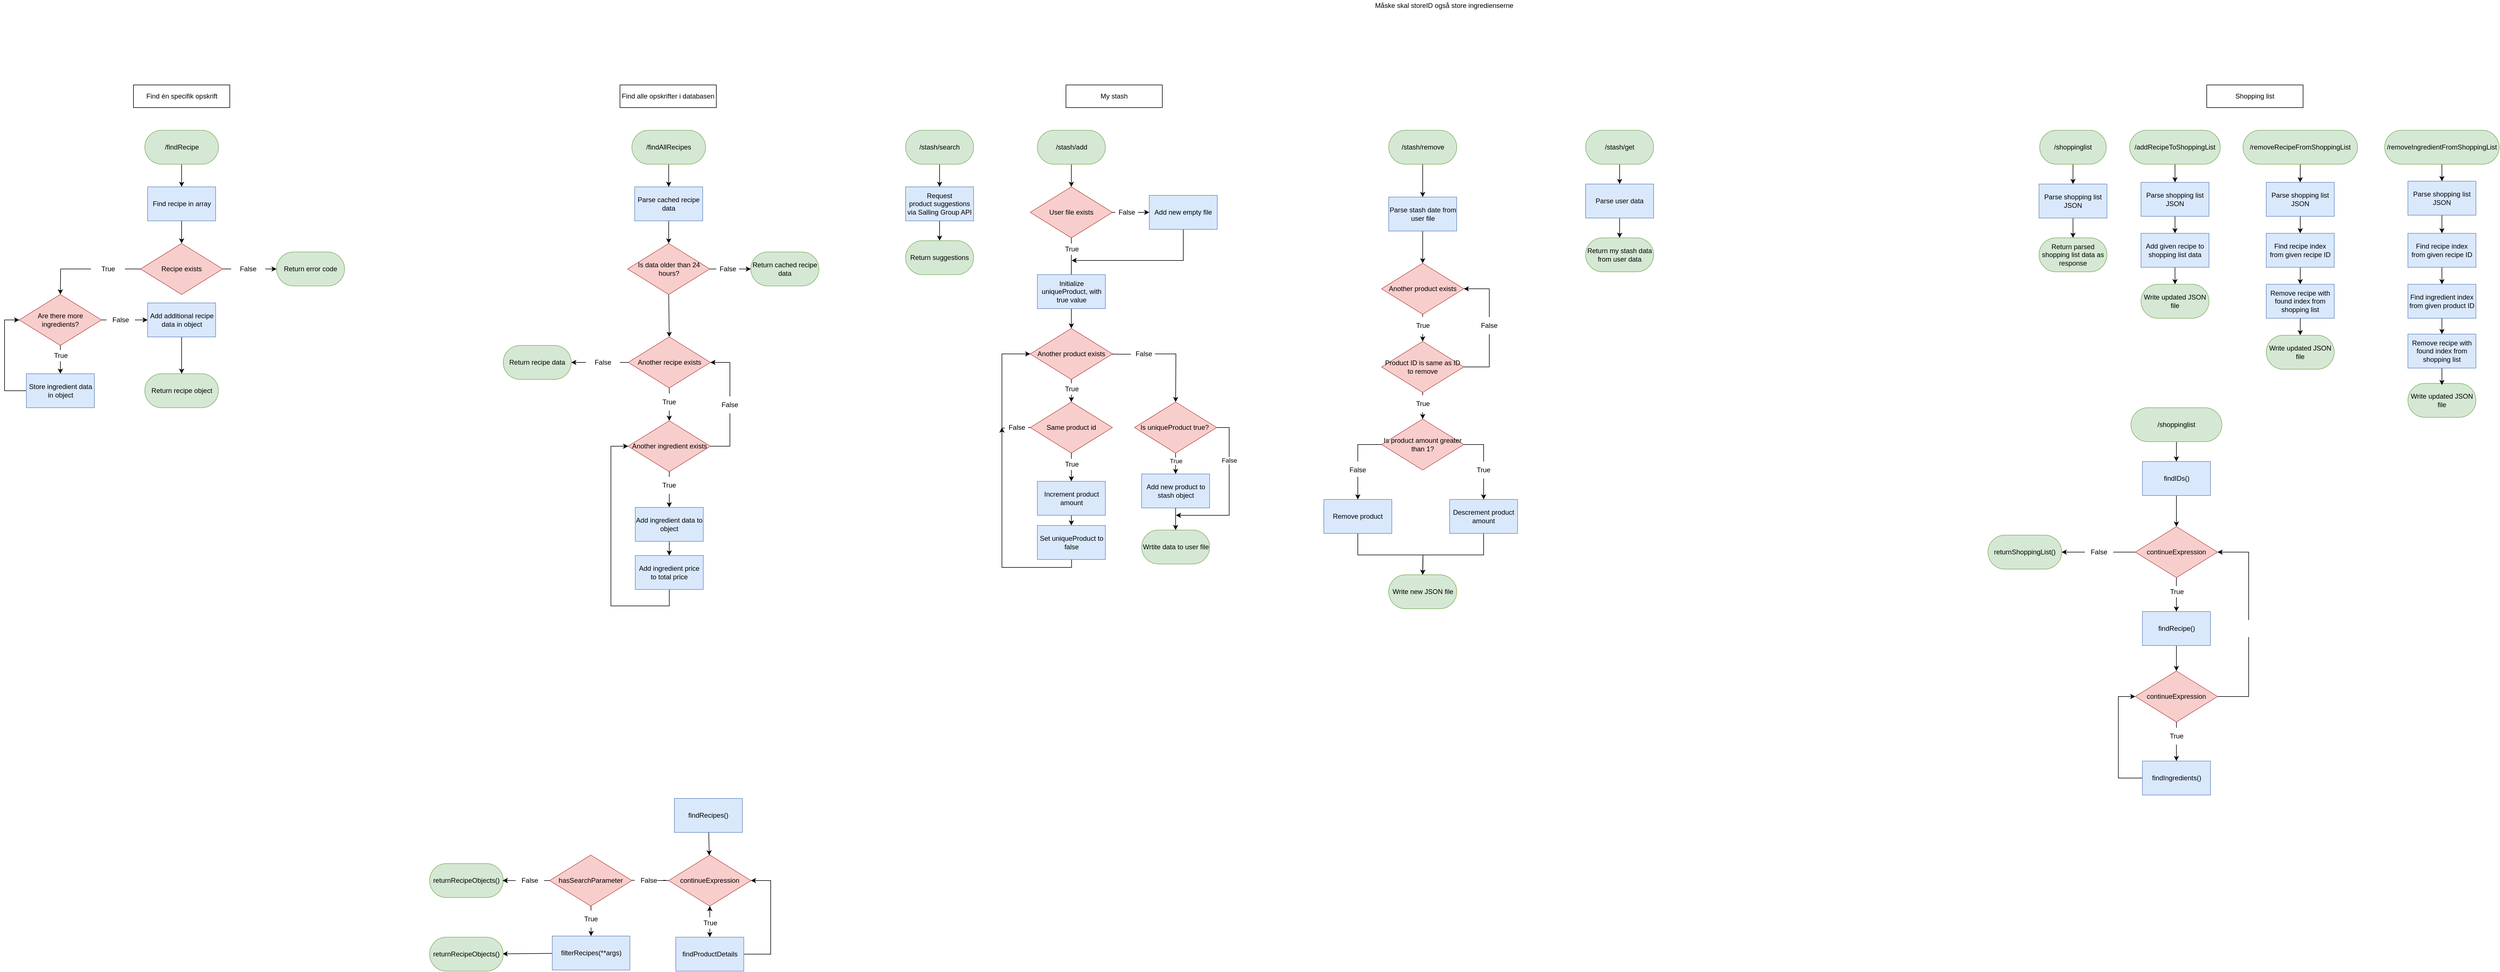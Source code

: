 <mxfile>
    <diagram id="R65p8X-qRKKneFVtGqB-" name="APIFlowchart">
        <mxGraphModel dx="3742" dy="2995" grid="1" gridSize="10" guides="1" tooltips="1" connect="1" arrows="1" fold="1" page="1" pageScale="1" pageWidth="827" pageHeight="1169" math="0" shadow="0">
            <root>
                <mxCell id="0"/>
                <mxCell id="1" parent="0"/>
                <mxCell id="2" value="Find én specifik opskrift" style="whiteSpace=wrap;html=1;" parent="1" vertex="1">
                    <mxGeometry x="-412.5" y="160" width="170" height="40" as="geometry"/>
                </mxCell>
                <mxCell id="roIVu4XZjVVqCz_GOqkH-42" value="" style="edgeStyle=none;html=1;" parent="1" source="GaQshtzbnQBKTGerAiKf-2" target="roIVu4XZjVVqCz_GOqkH-41" edge="1">
                    <mxGeometry relative="1" as="geometry"/>
                </mxCell>
                <mxCell id="GaQshtzbnQBKTGerAiKf-2" value="&lt;font&gt;/findRecipe&lt;/font&gt;" style="whiteSpace=wrap;html=1;rounded=1;direction=south;arcSize=50;fillColor=#d5e8d4;strokeColor=#82b366;" parent="1" vertex="1">
                    <mxGeometry x="-392.5" y="240" width="130" height="60" as="geometry"/>
                </mxCell>
                <mxCell id="roIVu4XZjVVqCz_GOqkH-3" value="" style="edgeStyle=none;html=1;startArrow=none;" parent="1" source="23" target="roIVu4XZjVVqCz_GOqkH-2" edge="1">
                    <mxGeometry relative="1" as="geometry"/>
                </mxCell>
                <mxCell id="IUBi8UYhztXEaGy27K87-3" style="edgeStyle=none;html=1;entryX=0.5;entryY=0;entryDx=0;entryDy=0;rounded=0;startArrow=none;" parent="1" source="22" target="roIVu4XZjVVqCz_GOqkH-7" edge="1">
                    <mxGeometry relative="1" as="geometry">
                        <Array as="points">
                            <mxPoint x="-541" y="485"/>
                        </Array>
                    </mxGeometry>
                </mxCell>
                <mxCell id="GaQshtzbnQBKTGerAiKf-8" value="Recipe exists" style="rhombus;whiteSpace=wrap;html=1;fillColor=#f8cecc;strokeColor=#b85450;" parent="1" vertex="1">
                    <mxGeometry x="-400" y="440" width="145" height="90" as="geometry"/>
                </mxCell>
                <mxCell id="GaQshtzbnQBKTGerAiKf-10" value="Return recipe object" style="whiteSpace=wrap;html=1;rounded=1;arcSize=50;fillColor=#d5e8d4;strokeColor=#82b366;" parent="1" vertex="1">
                    <mxGeometry x="-392.5" y="670" width="130" height="60" as="geometry"/>
                </mxCell>
                <mxCell id="roIVu4XZjVVqCz_GOqkH-2" value="Return error code" style="whiteSpace=wrap;html=1;fillColor=#d5e8d4;strokeColor=#82b366;rounded=1;arcSize=50;" parent="1" vertex="1">
                    <mxGeometry x="-160" y="455" width="120" height="60" as="geometry"/>
                </mxCell>
                <mxCell id="roIVu4XZjVVqCz_GOqkH-10" value="" style="edgeStyle=none;html=1;startArrow=none;" parent="1" source="roIVu4XZjVVqCz_GOqkH-12" target="roIVu4XZjVVqCz_GOqkH-9" edge="1">
                    <mxGeometry relative="1" as="geometry"/>
                </mxCell>
                <mxCell id="34" style="edgeStyle=none;html=1;entryX=0;entryY=0.5;entryDx=0;entryDy=0;startArrow=none;" parent="1" source="IUBi8UYhztXEaGy27K87-5" target="26" edge="1">
                    <mxGeometry relative="1" as="geometry"/>
                </mxCell>
                <mxCell id="roIVu4XZjVVqCz_GOqkH-7" value="Are there more ingredients?" style="rhombus;whiteSpace=wrap;html=1;fillColor=#f8cecc;strokeColor=#b85450;" parent="1" vertex="1">
                    <mxGeometry x="-614" y="530" width="145" height="90" as="geometry"/>
                </mxCell>
                <mxCell id="36" style="edgeStyle=none;html=1;entryX=0;entryY=0.5;entryDx=0;entryDy=0;rounded=0;" parent="1" source="roIVu4XZjVVqCz_GOqkH-9" target="roIVu4XZjVVqCz_GOqkH-7" edge="1">
                    <mxGeometry relative="1" as="geometry">
                        <Array as="points">
                            <mxPoint x="-640" y="700"/>
                            <mxPoint x="-640" y="575"/>
                        </Array>
                    </mxGeometry>
                </mxCell>
                <mxCell id="roIVu4XZjVVqCz_GOqkH-9" value="&lt;span&gt;Store ingredient data in object&lt;/span&gt;" style="rounded=0;whiteSpace=wrap;html=1;fillColor=#dae8fc;strokeColor=#6c8ebf;" parent="1" vertex="1">
                    <mxGeometry x="-601.5" y="670" width="120" height="60" as="geometry"/>
                </mxCell>
                <mxCell id="roIVu4XZjVVqCz_GOqkH-12" value="True" style="text;html=1;align=center;verticalAlign=middle;resizable=0;points=[];autosize=1;strokeColor=none;fillColor=none;" parent="1" vertex="1">
                    <mxGeometry x="-561.5" y="628" width="40" height="20" as="geometry"/>
                </mxCell>
                <mxCell id="roIVu4XZjVVqCz_GOqkH-13" value="" style="edgeStyle=none;html=1;endArrow=none;" parent="1" source="roIVu4XZjVVqCz_GOqkH-7" target="roIVu4XZjVVqCz_GOqkH-12" edge="1">
                    <mxGeometry relative="1" as="geometry">
                        <mxPoint x="-507.5" y="610" as="sourcePoint"/>
                        <mxPoint x="-507.5" y="670" as="targetPoint"/>
                    </mxGeometry>
                </mxCell>
                <mxCell id="roIVu4XZjVVqCz_GOqkH-24" value="returnRecipeObjects()" style="whiteSpace=wrap;html=1;rounded=1;arcSize=50;fillColor=#d5e8d4;strokeColor=#82b366;" parent="1" vertex="1">
                    <mxGeometry x="110" y="1535" width="130" height="60" as="geometry"/>
                </mxCell>
                <mxCell id="roIVu4XZjVVqCz_GOqkH-26" value="" style="edgeStyle=none;html=1;startArrow=none;" parent="1" source="roIVu4XZjVVqCz_GOqkH-30" target="roIVu4XZjVVqCz_GOqkH-28" edge="1">
                    <mxGeometry relative="1" as="geometry"/>
                </mxCell>
                <mxCell id="roIVu4XZjVVqCz_GOqkH-27" style="edgeStyle=none;html=1;entryX=1;entryY=0.5;entryDx=0;entryDy=0;exitX=1;exitY=0.5;exitDx=0;exitDy=0;rounded=0;" parent="1" source="roIVu4XZjVVqCz_GOqkH-28" edge="1">
                    <mxGeometry relative="1" as="geometry">
                        <mxPoint x="677" y="1565" as="targetPoint"/>
                        <Array as="points">
                            <mxPoint x="712" y="1695"/>
                            <mxPoint x="712" y="1565"/>
                        </Array>
                    </mxGeometry>
                </mxCell>
                <mxCell id="roIVu4XZjVVqCz_GOqkH-28" value="&lt;span&gt;findProductDetails&lt;/span&gt;" style="rounded=0;whiteSpace=wrap;html=1;fillColor=#dae8fc;strokeColor=#6c8ebf;" parent="1" vertex="1">
                    <mxGeometry x="544.5" y="1665" width="120" height="60" as="geometry"/>
                </mxCell>
                <mxCell id="roIVu4XZjVVqCz_GOqkH-29" value="" style="edgeStyle=none;html=1;endArrow=none;exitX=0;exitY=0.5;exitDx=0;exitDy=0;" parent="1" edge="1">
                    <mxGeometry relative="1" as="geometry">
                        <mxPoint x="532" y="1565" as="sourcePoint"/>
                        <mxPoint x="512" y="1565" as="targetPoint"/>
                    </mxGeometry>
                </mxCell>
                <mxCell id="21" value="" style="edgeStyle=none;html=1;" parent="1" source="roIVu4XZjVVqCz_GOqkH-30" target="roIVu4XZjVVqCz_GOqkH-33" edge="1">
                    <mxGeometry relative="1" as="geometry"/>
                </mxCell>
                <mxCell id="roIVu4XZjVVqCz_GOqkH-30" value="True" style="text;html=1;align=center;verticalAlign=middle;resizable=0;points=[];autosize=1;strokeColor=none;fillColor=none;" parent="1" vertex="1">
                    <mxGeometry x="584.5" y="1630" width="40" height="20" as="geometry"/>
                </mxCell>
                <mxCell id="roIVu4XZjVVqCz_GOqkH-32" value="" style="edgeStyle=none;html=1;endArrow=none;" parent="1" target="roIVu4XZjVVqCz_GOqkH-30" edge="1">
                    <mxGeometry relative="1" as="geometry">
                        <mxPoint x="604.5" y="1610" as="sourcePoint"/>
                        <mxPoint x="604.5" y="1670" as="targetPoint"/>
                    </mxGeometry>
                </mxCell>
                <mxCell id="roIVu4XZjVVqCz_GOqkH-33" value="continueExpression" style="rhombus;whiteSpace=wrap;html=1;fillColor=#f8cecc;strokeColor=#b85450;" parent="1" vertex="1">
                    <mxGeometry x="532" y="1520" width="145" height="90" as="geometry"/>
                </mxCell>
                <mxCell id="roIVu4XZjVVqCz_GOqkH-40" value="" style="edgeStyle=none;html=1;" parent="1" source="roIVu4XZjVVqCz_GOqkH-36" target="roIVu4XZjVVqCz_GOqkH-33" edge="1">
                    <mxGeometry relative="1" as="geometry"/>
                </mxCell>
                <mxCell id="roIVu4XZjVVqCz_GOqkH-36" value="findRecipes()" style="whiteSpace=wrap;html=1;fillColor=#dae8fc;strokeColor=#6c8ebf;" parent="1" vertex="1">
                    <mxGeometry x="542" y="1420" width="120" height="60" as="geometry"/>
                </mxCell>
                <mxCell id="roIVu4XZjVVqCz_GOqkH-44" value="" style="edgeStyle=none;html=1;" parent="1" source="roIVu4XZjVVqCz_GOqkH-41" target="GaQshtzbnQBKTGerAiKf-8" edge="1">
                    <mxGeometry relative="1" as="geometry"/>
                </mxCell>
                <mxCell id="roIVu4XZjVVqCz_GOqkH-41" value="Find recipe in array" style="rounded=0;whiteSpace=wrap;html=1;fillColor=#dae8fc;strokeColor=#6c8ebf;" parent="1" vertex="1">
                    <mxGeometry x="-387.5" y="340" width="120" height="60" as="geometry"/>
                </mxCell>
                <mxCell id="38" style="edgeStyle=none;html=1;exitX=1;exitY=0.5;exitDx=0;exitDy=0;entryX=0.5;entryY=0;entryDx=0;entryDy=0;" parent="1" source="dgwOz9Ybmrye_ZAZXUtV-3" target="37" edge="1">
                    <mxGeometry relative="1" as="geometry"/>
                </mxCell>
                <mxCell id="dgwOz9Ybmrye_ZAZXUtV-3" value="/findAllRecipes" style="whiteSpace=wrap;html=1;rounded=1;direction=south;arcSize=50;fillColor=#d5e8d4;strokeColor=#82b366;" parent="1" vertex="1">
                    <mxGeometry x="467" y="240" width="130" height="60" as="geometry"/>
                </mxCell>
                <mxCell id="87" style="edgeStyle=none;rounded=0;html=1;exitX=1;exitY=0.5;exitDx=0;exitDy=0;entryX=0.5;entryY=0;entryDx=0;entryDy=0;" parent="1" source="roIVu4XZjVVqCz_GOqkH-45" target="84" edge="1">
                    <mxGeometry relative="1" as="geometry"/>
                </mxCell>
                <mxCell id="roIVu4XZjVVqCz_GOqkH-45" value="/stash/search" style="whiteSpace=wrap;html=1;rounded=1;direction=south;arcSize=50;fillColor=#d5e8d4;strokeColor=#82b366;" parent="1" vertex="1">
                    <mxGeometry x="950" y="240" width="120" height="60" as="geometry"/>
                </mxCell>
                <mxCell id="dgwOz9Ybmrye_ZAZXUtV-5" value="Find alle opskrifter i databasen" style="whiteSpace=wrap;html=1;" parent="1" vertex="1">
                    <mxGeometry x="446" y="160" width="170" height="40" as="geometry"/>
                </mxCell>
                <mxCell id="dgwOz9Ybmrye_ZAZXUtV-6" value="My stash" style="whiteSpace=wrap;html=1;" parent="1" vertex="1">
                    <mxGeometry x="1233" y="160" width="170" height="40" as="geometry"/>
                </mxCell>
                <mxCell id="90" style="edgeStyle=none;rounded=0;html=1;exitX=1;exitY=0.5;exitDx=0;exitDy=0;entryX=0.5;entryY=0;entryDx=0;entryDy=0;" parent="1" source="roIVu4XZjVVqCz_GOqkH-64" target="89" edge="1">
                    <mxGeometry relative="1" as="geometry"/>
                </mxCell>
                <mxCell id="roIVu4XZjVVqCz_GOqkH-64" value="/stash/add" style="whiteSpace=wrap;html=1;rounded=1;direction=south;arcSize=50;fillColor=#d5e8d4;strokeColor=#82b366;" parent="1" vertex="1">
                    <mxGeometry x="1182.5" y="240" width="120" height="60" as="geometry"/>
                </mxCell>
                <mxCell id="roIVu4XZjVVqCz_GOqkH-66" value="Wrtite data to user file" style="whiteSpace=wrap;html=1;rounded=1;direction=south;arcSize=50;fillColor=#d5e8d4;strokeColor=#82b366;" parent="1" vertex="1">
                    <mxGeometry x="1366.5" y="946" width="120" height="60" as="geometry"/>
                </mxCell>
                <mxCell id="118" style="edgeStyle=none;html=1;exitX=1;exitY=0.5;exitDx=0;exitDy=0;entryX=0.5;entryY=0;entryDx=0;entryDy=0;" parent="1" source="roIVu4XZjVVqCz_GOqkH-67" target="117" edge="1">
                    <mxGeometry relative="1" as="geometry"/>
                </mxCell>
                <mxCell id="roIVu4XZjVVqCz_GOqkH-67" value="/stash/remove" style="whiteSpace=wrap;html=1;rounded=1;direction=south;arcSize=50;fillColor=#d5e8d4;strokeColor=#82b366;" parent="1" vertex="1">
                    <mxGeometry x="1802.5" y="240" width="120" height="60" as="geometry"/>
                </mxCell>
                <mxCell id="roIVu4XZjVVqCz_GOqkH-69" value="Write new JSON file" style="whiteSpace=wrap;html=1;rounded=1;direction=south;arcSize=50;fillColor=#d5e8d4;strokeColor=#82b366;" parent="1" vertex="1">
                    <mxGeometry x="1802.5" y="1025" width="120" height="60" as="geometry"/>
                </mxCell>
                <mxCell id="dgwOz9Ybmrye_ZAZXUtV-10" value="Shopping list" style="whiteSpace=wrap;html=1;" parent="1" vertex="1">
                    <mxGeometry x="3246" y="160" width="170" height="40" as="geometry"/>
                </mxCell>
                <mxCell id="236" style="edgeStyle=none;rounded=0;html=1;exitX=1;exitY=0.5;exitDx=0;exitDy=0;entryX=0.5;entryY=0;entryDx=0;entryDy=0;" parent="1" source="roIVu4XZjVVqCz_GOqkH-71" target="234" edge="1">
                    <mxGeometry relative="1" as="geometry"/>
                </mxCell>
                <mxCell id="roIVu4XZjVVqCz_GOqkH-71" value="/stash/get" style="whiteSpace=wrap;html=1;rounded=1;direction=south;arcSize=50;fillColor=#d5e8d4;strokeColor=#82b366;" parent="1" vertex="1">
                    <mxGeometry x="2150" y="240" width="120" height="60" as="geometry"/>
                </mxCell>
                <mxCell id="213" style="edgeStyle=none;rounded=0;html=1;exitX=1;exitY=0.5;exitDx=0;exitDy=0;entryX=0.5;entryY=0;entryDx=0;entryDy=0;" parent="1" source="dgwOz9Ybmrye_ZAZXUtV-17" target="212" edge="1">
                    <mxGeometry relative="1" as="geometry"/>
                </mxCell>
                <mxCell id="dgwOz9Ybmrye_ZAZXUtV-17" value="/addRecipeToShoppingList" style="whiteSpace=wrap;html=1;rounded=1;direction=south;arcSize=50;fillColor=#d5e8d4;strokeColor=#82b366;" parent="1" vertex="1">
                    <mxGeometry x="3110" y="240" width="160" height="60" as="geometry"/>
                </mxCell>
                <mxCell id="dgwOz9Ybmrye_ZAZXUtV-18" value="Write updated JSON file" style="whiteSpace=wrap;html=1;rounded=1;direction=south;arcSize=50;fillColor=#d5e8d4;strokeColor=#82b366;" parent="1" vertex="1">
                    <mxGeometry x="3130" y="512" width="120" height="60" as="geometry"/>
                </mxCell>
                <mxCell id="206" style="edgeStyle=none;rounded=0;html=1;exitX=1;exitY=0.5;exitDx=0;exitDy=0;entryX=0.5;entryY=0;entryDx=0;entryDy=0;" parent="1" source="dgwOz9Ybmrye_ZAZXUtV-23" target="205" edge="1">
                    <mxGeometry relative="1" as="geometry"/>
                </mxCell>
                <mxCell id="dgwOz9Ybmrye_ZAZXUtV-23" value="/shoppinglist" style="whiteSpace=wrap;html=1;rounded=1;direction=south;arcSize=50;fillColor=#d5e8d4;strokeColor=#82b366;" parent="1" vertex="1">
                    <mxGeometry x="2951.25" y="240" width="117.5" height="60" as="geometry"/>
                </mxCell>
                <mxCell id="roIVu4XZjVVqCz_GOqkH-88" value="Måske skal storeID også store ingredienserne" style="text;html=1;align=center;verticalAlign=middle;resizable=0;points=[];autosize=1;strokeColor=none;fillColor=none;" parent="1" vertex="1">
                    <mxGeometry x="1770" y="10" width="260" height="20" as="geometry"/>
                </mxCell>
                <mxCell id="162" style="edgeStyle=none;rounded=0;html=1;exitX=1;exitY=0.5;exitDx=0;exitDy=0;entryX=0.5;entryY=0;entryDx=0;entryDy=0;" parent="1" source="roIVu4XZjVVqCz_GOqkH-95" target="161" edge="1">
                    <mxGeometry relative="1" as="geometry"/>
                </mxCell>
                <mxCell id="roIVu4XZjVVqCz_GOqkH-95" value="/removeRecipeFromShoppingList" style="whiteSpace=wrap;html=1;rounded=1;direction=south;arcSize=50;fillColor=#d5e8d4;strokeColor=#82b366;" parent="1" vertex="1">
                    <mxGeometry x="3310" y="240" width="202" height="60" as="geometry"/>
                </mxCell>
                <mxCell id="roIVu4XZjVVqCz_GOqkH-96" value="Write updated JSON file" style="whiteSpace=wrap;html=1;rounded=1;direction=south;arcSize=50;fillColor=#d5e8d4;strokeColor=#82b366;" parent="1" vertex="1">
                    <mxGeometry x="3351" y="602" width="120" height="60" as="geometry"/>
                </mxCell>
                <mxCell id="4" value="" style="edgeStyle=none;html=1;startArrow=none;endArrow=none;" parent="1" source="roIVu4XZjVVqCz_GOqkH-31" edge="1">
                    <mxGeometry relative="1" as="geometry">
                        <mxPoint x="527" y="1564.5" as="sourcePoint"/>
                        <mxPoint x="467" y="1564.5" as="targetPoint"/>
                    </mxGeometry>
                </mxCell>
                <mxCell id="8" value="" style="edgeStyle=none;html=1;startArrow=none;" parent="1" source="10" edge="1">
                    <mxGeometry relative="1" as="geometry">
                        <mxPoint x="239.0" y="1565" as="targetPoint"/>
                    </mxGeometry>
                </mxCell>
                <mxCell id="9" value="" style="edgeStyle=none;html=1;startArrow=none;" parent="1" source="10" edge="1">
                    <mxGeometry relative="1" as="geometry">
                        <mxPoint x="239.0" y="1565" as="targetPoint"/>
                    </mxGeometry>
                </mxCell>
                <mxCell id="15" value="" style="edgeStyle=none;html=1;startArrow=none;" parent="1" source="16" target="14" edge="1">
                    <mxGeometry relative="1" as="geometry"/>
                </mxCell>
                <mxCell id="5" value="hasSearchParameter" style="rhombus;whiteSpace=wrap;html=1;fillColor=#f8cecc;strokeColor=#b85450;" parent="1" vertex="1">
                    <mxGeometry x="322" y="1520" width="145" height="90" as="geometry"/>
                </mxCell>
                <mxCell id="roIVu4XZjVVqCz_GOqkH-31" value="False" style="text;html=1;strokeColor=none;fillColor=none;align=center;verticalAlign=middle;whiteSpace=wrap;rounded=0;" parent="1" vertex="1">
                    <mxGeometry x="472" y="1550" width="50" height="30" as="geometry"/>
                </mxCell>
                <mxCell id="7" value="" style="edgeStyle=none;html=1;startArrow=none;endArrow=none;" parent="1" target="roIVu4XZjVVqCz_GOqkH-31" edge="1">
                    <mxGeometry relative="1" as="geometry">
                        <mxPoint x="527" y="1564.5" as="sourcePoint"/>
                        <mxPoint x="467" y="1564.5" as="targetPoint"/>
                    </mxGeometry>
                </mxCell>
                <mxCell id="11" value="" style="edgeStyle=none;html=1;endArrow=none;" parent="1" source="5" target="10" edge="1">
                    <mxGeometry relative="1" as="geometry">
                        <mxPoint x="322" y="1565" as="sourcePoint"/>
                        <mxPoint x="252" y="1565" as="targetPoint"/>
                    </mxGeometry>
                </mxCell>
                <mxCell id="10" value="False" style="text;html=1;strokeColor=none;fillColor=none;align=center;verticalAlign=middle;whiteSpace=wrap;rounded=0;" parent="1" vertex="1">
                    <mxGeometry x="262" y="1550" width="50" height="30" as="geometry"/>
                </mxCell>
                <mxCell id="12" value="" style="edgeStyle=none;html=1;endArrow=none;" parent="1" source="5" target="10" edge="1">
                    <mxGeometry relative="1" as="geometry">
                        <mxPoint x="322" y="1565" as="sourcePoint"/>
                        <mxPoint x="252" y="1565" as="targetPoint"/>
                    </mxGeometry>
                </mxCell>
                <mxCell id="19" value="" style="edgeStyle=none;html=1;" parent="1" source="14" edge="1">
                    <mxGeometry relative="1" as="geometry">
                        <mxPoint x="239.0" y="1694.412" as="targetPoint"/>
                    </mxGeometry>
                </mxCell>
                <mxCell id="14" value="filterRecipes(**args)" style="rounded=0;whiteSpace=wrap;html=1;fillColor=#dae8fc;strokeColor=#6c8ebf;" parent="1" vertex="1">
                    <mxGeometry x="326.5" y="1663" width="137" height="60" as="geometry"/>
                </mxCell>
                <mxCell id="16" value="True" style="text;html=1;strokeColor=none;fillColor=none;align=center;verticalAlign=middle;whiteSpace=wrap;rounded=0;" parent="1" vertex="1">
                    <mxGeometry x="370" y="1618" width="50" height="30" as="geometry"/>
                </mxCell>
                <mxCell id="17" value="" style="edgeStyle=none;html=1;endArrow=none;" parent="1" source="5" target="16" edge="1">
                    <mxGeometry relative="1" as="geometry">
                        <mxPoint x="394.687" y="1609.884" as="sourcePoint"/>
                        <mxPoint x="394.875" y="1655" as="targetPoint"/>
                    </mxGeometry>
                </mxCell>
                <mxCell id="18" value="returnRecipeObjects()" style="whiteSpace=wrap;html=1;rounded=1;arcSize=50;fillColor=#d5e8d4;strokeColor=#82b366;" parent="1" vertex="1">
                    <mxGeometry x="110" y="1665" width="130" height="60" as="geometry"/>
                </mxCell>
                <mxCell id="24" value="" style="edgeStyle=none;html=1;entryX=1;entryY=0.5;entryDx=0;entryDy=0;rounded=0;endArrow=none;" parent="1" source="GaQshtzbnQBKTGerAiKf-8" target="22" edge="1">
                    <mxGeometry relative="1" as="geometry">
                        <Array as="points"/>
                        <mxPoint x="-400" y="485" as="sourcePoint"/>
                        <mxPoint x="-507.5" y="520" as="targetPoint"/>
                    </mxGeometry>
                </mxCell>
                <mxCell id="22" value="True" style="text;html=1;strokeColor=none;fillColor=none;align=center;verticalAlign=middle;whiteSpace=wrap;rounded=0;" parent="1" vertex="1">
                    <mxGeometry x="-487.5" y="470" width="60" height="30" as="geometry"/>
                </mxCell>
                <mxCell id="23" value="False" style="text;html=1;strokeColor=none;fillColor=none;align=center;verticalAlign=middle;whiteSpace=wrap;rounded=0;" parent="1" vertex="1">
                    <mxGeometry x="-240" y="470" width="60" height="30" as="geometry"/>
                </mxCell>
                <mxCell id="25" value="" style="edgeStyle=none;html=1;endArrow=none;" parent="1" source="GaQshtzbnQBKTGerAiKf-8" target="23" edge="1">
                    <mxGeometry relative="1" as="geometry">
                        <mxPoint x="-255" y="485" as="sourcePoint"/>
                        <mxPoint x="-192.5" y="485" as="targetPoint"/>
                    </mxGeometry>
                </mxCell>
                <mxCell id="29" style="edgeStyle=none;html=1;exitX=0.5;exitY=1;exitDx=0;exitDy=0;" parent="1" source="26" target="GaQshtzbnQBKTGerAiKf-10" edge="1">
                    <mxGeometry relative="1" as="geometry"/>
                </mxCell>
                <mxCell id="26" value="Add additional recipe data in object" style="rounded=0;whiteSpace=wrap;html=1;fillColor=#dae8fc;strokeColor=#6c8ebf;" parent="1" vertex="1">
                    <mxGeometry x="-387.5" y="545" width="120" height="60" as="geometry"/>
                </mxCell>
                <mxCell id="IUBi8UYhztXEaGy27K87-5" value="False" style="text;html=1;strokeColor=none;fillColor=none;align=center;verticalAlign=middle;whiteSpace=wrap;rounded=0;" parent="1" vertex="1">
                    <mxGeometry x="-460" y="560" width="50" height="30" as="geometry"/>
                </mxCell>
                <mxCell id="35" value="" style="edgeStyle=none;html=1;entryX=0;entryY=0.5;entryDx=0;entryDy=0;endArrow=none;" parent="1" source="roIVu4XZjVVqCz_GOqkH-7" target="IUBi8UYhztXEaGy27K87-5" edge="1">
                    <mxGeometry relative="1" as="geometry">
                        <mxPoint x="-465" y="575" as="sourcePoint"/>
                        <mxPoint x="-387.5" y="575" as="targetPoint"/>
                    </mxGeometry>
                </mxCell>
                <mxCell id="56" style="edgeStyle=none;rounded=0;html=1;entryX=0.5;entryY=0;entryDx=0;entryDy=0;" parent="1" source="37" target="52" edge="1">
                    <mxGeometry relative="1" as="geometry"/>
                </mxCell>
                <mxCell id="37" value="Parse cached recipe data" style="whiteSpace=wrap;html=1;fillColor=#dae8fc;strokeColor=#6c8ebf;" parent="1" vertex="1">
                    <mxGeometry x="472" y="340" width="120" height="60" as="geometry"/>
                </mxCell>
                <mxCell id="43" style="edgeStyle=none;html=1;exitX=0.5;exitY=1;exitDx=0;exitDy=0;entryX=0.5;entryY=0;entryDx=0;entryDy=0;startArrow=none;" parent="1" source="44" target="42" edge="1">
                    <mxGeometry relative="1" as="geometry"/>
                </mxCell>
                <mxCell id="51" style="edgeStyle=none;html=1;exitX=0;exitY=0.5;exitDx=0;exitDy=0;entryX=1;entryY=0.5;entryDx=0;entryDy=0;startArrow=none;" parent="1" source="75" target="85" edge="1">
                    <mxGeometry relative="1" as="geometry">
                        <mxPoint x="365.0" y="650" as="targetPoint"/>
                    </mxGeometry>
                </mxCell>
                <mxCell id="41" value="Another recipe exists" style="rhombus;whiteSpace=wrap;html=1;fillColor=#f8cecc;strokeColor=#b85450;" parent="1" vertex="1">
                    <mxGeometry x="460.5" y="605" width="145" height="90" as="geometry"/>
                </mxCell>
                <mxCell id="54" style="edgeStyle=none;html=1;exitX=0.5;exitY=1;exitDx=0;exitDy=0;entryX=0.5;entryY=0;entryDx=0;entryDy=0;startArrow=none;" parent="1" source="82" target="48" edge="1">
                    <mxGeometry relative="1" as="geometry"/>
                </mxCell>
                <mxCell id="69" style="edgeStyle=none;rounded=0;html=1;exitX=1;exitY=0.5;exitDx=0;exitDy=0;entryX=1;entryY=0.5;entryDx=0;entryDy=0;startArrow=none;" parent="1" target="41" edge="1">
                    <mxGeometry relative="1" as="geometry">
                        <mxPoint x="530" y="560" as="targetPoint"/>
                        <Array as="points"/>
                    </mxGeometry>
                </mxCell>
                <mxCell id="79" style="edgeStyle=none;rounded=0;html=1;entryX=1;entryY=0.5;entryDx=0;entryDy=0;startArrow=none;" parent="1" source="68" target="41" edge="1">
                    <mxGeometry relative="1" as="geometry">
                        <Array as="points">
                            <mxPoint x="640" y="650"/>
                        </Array>
                    </mxGeometry>
                </mxCell>
                <mxCell id="42" value="Another ingredient exists" style="rhombus;whiteSpace=wrap;html=1;fillColor=#f8cecc;strokeColor=#b85450;" parent="1" vertex="1">
                    <mxGeometry x="460.5" y="753" width="145" height="90" as="geometry"/>
                </mxCell>
                <mxCell id="44" value="True" style="text;html=1;strokeColor=none;fillColor=none;align=center;verticalAlign=middle;whiteSpace=wrap;rounded=0;" parent="1" vertex="1">
                    <mxGeometry x="503" y="705" width="60" height="30" as="geometry"/>
                </mxCell>
                <mxCell id="45" value="" style="edgeStyle=none;html=1;exitX=0.5;exitY=1;exitDx=0;exitDy=0;entryX=0.5;entryY=0;entryDx=0;entryDy=0;endArrow=none;" parent="1" source="41" target="44" edge="1">
                    <mxGeometry relative="1" as="geometry">
                        <mxPoint x="533" y="695" as="sourcePoint"/>
                        <mxPoint x="533" y="753" as="targetPoint"/>
                    </mxGeometry>
                </mxCell>
                <mxCell id="55" style="edgeStyle=none;html=1;exitX=0.5;exitY=1;exitDx=0;exitDy=0;entryX=0.5;entryY=0;entryDx=0;entryDy=0;" parent="1" source="48" target="53" edge="1">
                    <mxGeometry relative="1" as="geometry"/>
                </mxCell>
                <mxCell id="48" value="Add ingredient data to object" style="whiteSpace=wrap;html=1;fillColor=#dae8fc;strokeColor=#6c8ebf;" parent="1" vertex="1">
                    <mxGeometry x="473" y="906" width="120" height="60" as="geometry"/>
                </mxCell>
                <mxCell id="61" style="edgeStyle=none;rounded=0;html=1;entryX=0;entryY=0.5;entryDx=0;entryDy=0;startArrow=none;" parent="1" source="62" target="58" edge="1">
                    <mxGeometry relative="1" as="geometry"/>
                </mxCell>
                <mxCell id="64" style="edgeStyle=none;rounded=0;html=1;exitX=0.5;exitY=1;exitDx=0;exitDy=0;entryX=0.5;entryY=0;entryDx=0;entryDy=0;" parent="1" source="52" target="41" edge="1">
                    <mxGeometry relative="1" as="geometry"/>
                </mxCell>
                <mxCell id="52" value="Is data older than 24 hours?" style="rhombus;whiteSpace=wrap;html=1;fillColor=#f8cecc;strokeColor=#b85450;" parent="1" vertex="1">
                    <mxGeometry x="459.5" y="440" width="145" height="90" as="geometry"/>
                </mxCell>
                <mxCell id="67" style="edgeStyle=none;rounded=0;html=1;exitX=0.5;exitY=1;exitDx=0;exitDy=0;entryX=0;entryY=0.5;entryDx=0;entryDy=0;" parent="1" source="53" edge="1">
                    <mxGeometry relative="1" as="geometry">
                        <mxPoint x="460.5" y="798" as="targetPoint"/>
                        <Array as="points">
                            <mxPoint x="533" y="1080"/>
                            <mxPoint x="480" y="1080"/>
                            <mxPoint x="430" y="1080"/>
                            <mxPoint x="430" y="798"/>
                        </Array>
                        <mxPoint x="533" y="1068" as="sourcePoint"/>
                    </mxGeometry>
                </mxCell>
                <mxCell id="53" value="Add ingredient price to total price" style="whiteSpace=wrap;html=1;fillColor=#dae8fc;strokeColor=#6c8ebf;" parent="1" vertex="1">
                    <mxGeometry x="473" y="991" width="120" height="60" as="geometry"/>
                </mxCell>
                <mxCell id="58" value="Return cached recipe data" style="whiteSpace=wrap;html=1;fillColor=#d5e8d4;strokeColor=#82b366;rounded=1;arcSize=50;" parent="1" vertex="1">
                    <mxGeometry x="677" y="455" width="120" height="60" as="geometry"/>
                </mxCell>
                <mxCell id="62" value="False" style="text;html=1;align=center;verticalAlign=middle;resizable=0;points=[];autosize=1;strokeColor=none;fillColor=none;" parent="1" vertex="1">
                    <mxGeometry x="616" y="475" width="40" height="20" as="geometry"/>
                </mxCell>
                <mxCell id="63" value="" style="edgeStyle=none;rounded=0;html=1;entryX=0;entryY=0.5;entryDx=0;entryDy=0;endArrow=none;" parent="1" source="52" target="62" edge="1">
                    <mxGeometry relative="1" as="geometry">
                        <mxPoint x="604.5" y="485" as="sourcePoint"/>
                        <mxPoint x="677" y="485" as="targetPoint"/>
                    </mxGeometry>
                </mxCell>
                <mxCell id="75" value="False" style="text;html=1;strokeColor=none;fillColor=none;align=center;verticalAlign=middle;whiteSpace=wrap;rounded=0;" parent="1" vertex="1">
                    <mxGeometry x="386" y="635" width="60" height="30" as="geometry"/>
                </mxCell>
                <mxCell id="77" value="" style="edgeStyle=none;html=1;exitX=0;exitY=0.5;exitDx=0;exitDy=0;entryX=1;entryY=0.5;entryDx=0;entryDy=0;endArrow=none;" parent="1" source="41" target="75" edge="1">
                    <mxGeometry relative="1" as="geometry">
                        <mxPoint x="460.5" y="650.0" as="sourcePoint"/>
                        <mxPoint x="372" y="650.0" as="targetPoint"/>
                    </mxGeometry>
                </mxCell>
                <mxCell id="68" value="False" style="text;html=1;strokeColor=none;fillColor=none;align=center;verticalAlign=middle;whiteSpace=wrap;rounded=0;" parent="1" vertex="1">
                    <mxGeometry x="610" y="710" width="60" height="30" as="geometry"/>
                </mxCell>
                <mxCell id="81" value="" style="edgeStyle=none;rounded=0;html=1;entryX=0.5;entryY=1;entryDx=0;entryDy=0;endArrow=none;" parent="1" source="42" target="68" edge="1">
                    <mxGeometry relative="1" as="geometry">
                        <mxPoint x="549.904" y="763.492" as="sourcePoint"/>
                        <mxPoint x="605.5" y="650" as="targetPoint"/>
                        <Array as="points">
                            <mxPoint x="640" y="798"/>
                        </Array>
                    </mxGeometry>
                </mxCell>
                <mxCell id="82" value="True" style="text;html=1;strokeColor=none;fillColor=none;align=center;verticalAlign=middle;whiteSpace=wrap;rounded=0;" parent="1" vertex="1">
                    <mxGeometry x="503" y="852" width="60" height="30" as="geometry"/>
                </mxCell>
                <mxCell id="83" value="" style="edgeStyle=none;html=1;exitX=0.5;exitY=1;exitDx=0;exitDy=0;entryX=0.5;entryY=0;entryDx=0;entryDy=0;endArrow=none;" parent="1" source="42" target="82" edge="1">
                    <mxGeometry relative="1" as="geometry">
                        <mxPoint x="533" y="843" as="sourcePoint"/>
                        <mxPoint x="533" y="883" as="targetPoint"/>
                    </mxGeometry>
                </mxCell>
                <mxCell id="88" style="edgeStyle=none;rounded=0;html=1;exitX=0.5;exitY=1;exitDx=0;exitDy=0;entryX=0;entryY=0.5;entryDx=0;entryDy=0;" parent="1" source="84" target="86" edge="1">
                    <mxGeometry relative="1" as="geometry"/>
                </mxCell>
                <mxCell id="84" value="Request product&amp;nbsp;suggestions via Salling Group API" style="whiteSpace=wrap;html=1;fillColor=#dae8fc;strokeColor=#6c8ebf;" parent="1" vertex="1">
                    <mxGeometry x="950" y="340" width="120" height="60" as="geometry"/>
                </mxCell>
                <mxCell id="85" value="Return recipe data" style="whiteSpace=wrap;html=1;fillColor=#d5e8d4;strokeColor=#82b366;rounded=1;arcSize=50;" parent="1" vertex="1">
                    <mxGeometry x="240" y="620" width="120" height="60" as="geometry"/>
                </mxCell>
                <mxCell id="86" value="Return suggestions" style="whiteSpace=wrap;html=1;rounded=1;direction=south;arcSize=50;fillColor=#d5e8d4;strokeColor=#82b366;" parent="1" vertex="1">
                    <mxGeometry x="950" y="435" width="120" height="60" as="geometry"/>
                </mxCell>
                <mxCell id="94" style="edgeStyle=none;html=1;exitX=1;exitY=0.5;exitDx=0;exitDy=0;entryX=0;entryY=0.5;entryDx=0;entryDy=0;startArrow=none;" parent="1" source="96" target="93" edge="1">
                    <mxGeometry relative="1" as="geometry"/>
                </mxCell>
                <mxCell id="100" style="edgeStyle=none;html=1;exitX=0.5;exitY=1;exitDx=0;exitDy=0;entryX=0.5;entryY=0;entryDx=0;entryDy=0;startArrow=none;" parent="1" source="98" target="103" edge="1">
                    <mxGeometry relative="1" as="geometry"/>
                </mxCell>
                <mxCell id="89" value="User file exists" style="rhombus;whiteSpace=wrap;html=1;fillColor=#f8cecc;strokeColor=#b85450;" parent="1" vertex="1">
                    <mxGeometry x="1170" y="340" width="145" height="90" as="geometry"/>
                </mxCell>
                <mxCell id="95" style="edgeStyle=none;html=1;exitX=0.5;exitY=1;exitDx=0;exitDy=0;rounded=0;" parent="1" source="93" edge="1">
                    <mxGeometry relative="1" as="geometry">
                        <mxPoint x="1243" y="470" as="targetPoint"/>
                        <Array as="points">
                            <mxPoint x="1440" y="470"/>
                        </Array>
                    </mxGeometry>
                </mxCell>
                <mxCell id="93" value="Add new empty file" style="whiteSpace=wrap;html=1;fillColor=#dae8fc;strokeColor=#6c8ebf;" parent="1" vertex="1">
                    <mxGeometry x="1380" y="355" width="120" height="60" as="geometry"/>
                </mxCell>
                <mxCell id="96" value="False" style="text;html=1;align=center;verticalAlign=middle;resizable=0;points=[];autosize=1;strokeColor=none;fillColor=none;" parent="1" vertex="1">
                    <mxGeometry x="1320" y="375" width="40" height="20" as="geometry"/>
                </mxCell>
                <mxCell id="97" value="" style="edgeStyle=none;html=1;exitX=1;exitY=0.5;exitDx=0;exitDy=0;entryX=0;entryY=0.5;entryDx=0;entryDy=0;endArrow=none;" parent="1" source="89" target="96" edge="1">
                    <mxGeometry relative="1" as="geometry">
                        <mxPoint x="1315" y="385" as="sourcePoint"/>
                        <mxPoint x="1380" y="385" as="targetPoint"/>
                    </mxGeometry>
                </mxCell>
                <mxCell id="102" style="edgeStyle=none;html=1;exitX=0.5;exitY=1;exitDx=0;exitDy=0;entryX=0;entryY=0.5;entryDx=0;entryDy=0;" parent="1" source="99" target="roIVu4XZjVVqCz_GOqkH-66" edge="1">
                    <mxGeometry relative="1" as="geometry"/>
                </mxCell>
                <mxCell id="99" value="Add new product to stash object" style="whiteSpace=wrap;html=1;fillColor=#dae8fc;strokeColor=#6c8ebf;" parent="1" vertex="1">
                    <mxGeometry x="1366.5" y="847" width="120" height="60" as="geometry"/>
                </mxCell>
                <mxCell id="98" value="True" style="text;html=1;align=center;verticalAlign=middle;resizable=0;points=[];autosize=1;strokeColor=none;fillColor=none;" parent="1" vertex="1">
                    <mxGeometry x="1222.5" y="440" width="40" height="20" as="geometry"/>
                </mxCell>
                <mxCell id="101" value="" style="edgeStyle=none;html=1;exitX=0.5;exitY=1;exitDx=0;exitDy=0;entryX=0.5;entryY=0;entryDx=0;entryDy=0;endArrow=none;" parent="1" source="89" target="98" edge="1">
                    <mxGeometry relative="1" as="geometry">
                        <mxPoint x="1242.5" y="430" as="sourcePoint"/>
                        <mxPoint x="1242.5" y="483" as="targetPoint"/>
                    </mxGeometry>
                </mxCell>
                <mxCell id="106" style="edgeStyle=none;rounded=0;html=1;startArrow=none;" parent="1" source="q9nya5ZmS7hUY9nn86PV-146" target="105" edge="1">
                    <mxGeometry relative="1" as="geometry"/>
                </mxCell>
                <mxCell id="q9nya5ZmS7hUY9nn86PV-148" style="edgeStyle=none;rounded=0;html=1;entryX=0.5;entryY=0;entryDx=0;entryDy=0;startArrow=none;" parent="1" source="q9nya5ZmS7hUY9nn86PV-149" target="q9nya5ZmS7hUY9nn86PV-179" edge="1">
                    <mxGeometry relative="1" as="geometry">
                        <Array as="points">
                            <mxPoint x="1427" y="635"/>
                        </Array>
                    </mxGeometry>
                </mxCell>
                <mxCell id="103" value="Another product exists" style="rhombus;whiteSpace=wrap;html=1;fillColor=#f8cecc;strokeColor=#b85450;" parent="1" vertex="1">
                    <mxGeometry x="1170" y="590" width="145" height="90" as="geometry"/>
                </mxCell>
                <mxCell id="q9nya5ZmS7hUY9nn86PV-139" style="edgeStyle=none;rounded=0;html=1;" parent="1" source="q9nya5ZmS7hUY9nn86PV-165" edge="1">
                    <mxGeometry relative="1" as="geometry">
                        <mxPoint x="1120" y="765" as="targetPoint"/>
                        <mxPoint x="1243" y="1012" as="sourcePoint"/>
                        <Array as="points">
                            <mxPoint x="1243" y="1012"/>
                            <mxPoint x="1120" y="1012"/>
                        </Array>
                    </mxGeometry>
                </mxCell>
                <mxCell id="q9nya5ZmS7hUY9nn86PV-168" style="edgeStyle=none;rounded=0;html=1;entryX=0.5;entryY=0;entryDx=0;entryDy=0;" parent="1" source="104" target="q9nya5ZmS7hUY9nn86PV-165" edge="1">
                    <mxGeometry relative="1" as="geometry"/>
                </mxCell>
                <mxCell id="104" value="Increment product&lt;br&gt;&amp;nbsp;amount&amp;nbsp;" style="whiteSpace=wrap;html=1;fillColor=#dae8fc;strokeColor=#6c8ebf;" parent="1" vertex="1">
                    <mxGeometry x="1182.5" y="860" width="120" height="60" as="geometry"/>
                </mxCell>
                <mxCell id="121" style="edgeStyle=none;rounded=0;html=1;entryX=0.5;entryY=0;entryDx=0;entryDy=0;startArrow=none;" parent="1" source="136" target="104" edge="1">
                    <mxGeometry relative="1" as="geometry"/>
                </mxCell>
                <mxCell id="q9nya5ZmS7hUY9nn86PV-144" style="edgeStyle=none;rounded=0;html=1;exitX=-0.021;exitY=0.55;exitDx=0;exitDy=0;entryX=0;entryY=0.5;entryDx=0;entryDy=0;startArrow=none;exitPerimeter=0;" parent="1" source="q9nya5ZmS7hUY9nn86PV-140" target="103" edge="1">
                    <mxGeometry relative="1" as="geometry">
                        <Array as="points">
                            <mxPoint x="1120" y="766"/>
                            <mxPoint x="1120" y="635"/>
                        </Array>
                    </mxGeometry>
                </mxCell>
                <mxCell id="105" value="Same product id" style="rhombus;whiteSpace=wrap;html=1;fillColor=#f8cecc;strokeColor=#b85450;" parent="1" vertex="1">
                    <mxGeometry x="1170" y="720" width="145" height="90" as="geometry"/>
                </mxCell>
                <mxCell id="q9nya5ZmS7hUY9nn86PV-245" style="edgeStyle=none;rounded=0;html=1;entryX=0.5;entryY=0;entryDx=0;entryDy=0;startArrow=none;" parent="1" source="144" target="q9nya5ZmS7hUY9nn86PV-243" edge="1">
                    <mxGeometry relative="1" as="geometry"/>
                </mxCell>
                <mxCell id="115" value="Another product exists" style="rhombus;whiteSpace=wrap;html=1;fillColor=#f8cecc;strokeColor=#b85450;" parent="1" vertex="1">
                    <mxGeometry x="1790" y="475" width="145" height="90" as="geometry"/>
                </mxCell>
                <mxCell id="122" style="edgeStyle=none;html=1;exitX=0.5;exitY=1;exitDx=0;exitDy=0;entryX=0.5;entryY=0;entryDx=0;entryDy=0;" parent="1" source="117" target="115" edge="1">
                    <mxGeometry relative="1" as="geometry"/>
                </mxCell>
                <mxCell id="117" value="Parse stash date from user file" style="whiteSpace=wrap;html=1;fillColor=#dae8fc;strokeColor=#6c8ebf;" parent="1" vertex="1">
                    <mxGeometry x="1802.5" y="358" width="120" height="60" as="geometry"/>
                </mxCell>
                <mxCell id="136" value="True" style="text;html=1;align=center;verticalAlign=middle;resizable=0;points=[];autosize=1;strokeColor=none;fillColor=none;" parent="1" vertex="1">
                    <mxGeometry x="1222.5" y="820" width="40" height="20" as="geometry"/>
                </mxCell>
                <mxCell id="137" value="" style="edgeStyle=none;rounded=0;html=1;entryX=0.5;entryY=0;entryDx=0;entryDy=0;endArrow=none;" parent="1" source="105" target="136" edge="1">
                    <mxGeometry relative="1" as="geometry">
                        <mxPoint x="1242.5" y="810" as="sourcePoint"/>
                        <mxPoint x="1242.5" y="860" as="targetPoint"/>
                    </mxGeometry>
                </mxCell>
                <mxCell id="q9nya5ZmS7hUY9nn86PV-140" value="False" style="text;html=1;align=center;verticalAlign=middle;resizable=0;points=[];autosize=1;strokeColor=none;fillColor=none;" parent="1" vertex="1">
                    <mxGeometry x="1126" y="755" width="40" height="20" as="geometry"/>
                </mxCell>
                <mxCell id="q9nya5ZmS7hUY9nn86PV-145" value="" style="edgeStyle=none;rounded=0;html=1;exitX=0;exitY=0.5;exitDx=0;exitDy=0;endArrow=none;" parent="1" source="105" target="q9nya5ZmS7hUY9nn86PV-140" edge="1">
                    <mxGeometry relative="1" as="geometry">
                        <mxPoint x="1170" y="765.0" as="sourcePoint"/>
                        <mxPoint x="1170" y="635" as="targetPoint"/>
                    </mxGeometry>
                </mxCell>
                <mxCell id="q9nya5ZmS7hUY9nn86PV-257" style="edgeStyle=none;rounded=0;html=1;exitX=0.5;exitY=1;exitDx=0;exitDy=0;entryX=0;entryY=0.5;entryDx=0;entryDy=0;" parent="1" source="140" target="roIVu4XZjVVqCz_GOqkH-69" edge="1">
                    <mxGeometry relative="1" as="geometry">
                        <Array as="points">
                            <mxPoint x="1748" y="990"/>
                            <mxPoint x="1863" y="990"/>
                        </Array>
                    </mxGeometry>
                </mxCell>
                <mxCell id="140" value="Remove product" style="whiteSpace=wrap;html=1;fillColor=#dae8fc;strokeColor=#6c8ebf;" parent="1" vertex="1">
                    <mxGeometry x="1688" y="892" width="120" height="60" as="geometry"/>
                </mxCell>
                <mxCell id="q9nya5ZmS7hUY9nn86PV-146" value="True" style="text;html=1;align=center;verticalAlign=middle;resizable=0;points=[];autosize=1;strokeColor=none;fillColor=none;" parent="1" vertex="1">
                    <mxGeometry x="1222.5" y="687" width="40" height="20" as="geometry"/>
                </mxCell>
                <mxCell id="q9nya5ZmS7hUY9nn86PV-147" value="" style="edgeStyle=none;rounded=0;html=1;endArrow=none;" parent="1" source="103" target="q9nya5ZmS7hUY9nn86PV-146" edge="1">
                    <mxGeometry relative="1" as="geometry">
                        <mxPoint x="1242.5" y="680" as="sourcePoint"/>
                        <mxPoint x="1242.5" y="720" as="targetPoint"/>
                    </mxGeometry>
                </mxCell>
                <mxCell id="q9nya5ZmS7hUY9nn86PV-240" style="edgeStyle=none;rounded=0;html=1;exitX=0.5;exitY=1;exitDx=0;exitDy=0;entryX=0.5;entryY=0;entryDx=0;entryDy=0;startArrow=none;" parent="1" source="156" target="140" edge="1">
                    <mxGeometry relative="1" as="geometry">
                        <Array as="points">
                            <mxPoint x="1748" y="852"/>
                            <mxPoint x="1748" y="862"/>
                        </Array>
                    </mxGeometry>
                </mxCell>
                <mxCell id="q9nya5ZmS7hUY9nn86PV-255" style="edgeStyle=none;rounded=0;html=1;exitX=0.5;exitY=1;exitDx=0;exitDy=0;entryX=0.5;entryY=0;entryDx=0;entryDy=0;startArrow=none;" parent="1" source="q9nya5ZmS7hUY9nn86PV-251" target="q9nya5ZmS7hUY9nn86PV-236" edge="1">
                    <mxGeometry relative="1" as="geometry"/>
                </mxCell>
                <mxCell id="146" value="Is product amount greater than 1?" style="rhombus;whiteSpace=wrap;html=1;fillColor=#f8cecc;strokeColor=#b85450;" parent="1" vertex="1">
                    <mxGeometry x="1790" y="750" width="145" height="90" as="geometry"/>
                </mxCell>
                <mxCell id="q9nya5ZmS7hUY9nn86PV-149" value="False" style="text;html=1;align=center;verticalAlign=middle;resizable=0;points=[];autosize=1;strokeColor=none;fillColor=none;" parent="1" vertex="1">
                    <mxGeometry x="1350" y="625" width="40" height="20" as="geometry"/>
                </mxCell>
                <mxCell id="q9nya5ZmS7hUY9nn86PV-150" value="" style="edgeStyle=none;rounded=0;html=1;entryX=-0.058;entryY=0.53;entryDx=0;entryDy=0;endArrow=none;entryPerimeter=0;" parent="1" source="103" target="q9nya5ZmS7hUY9nn86PV-149" edge="1">
                    <mxGeometry relative="1" as="geometry">
                        <Array as="points"/>
                        <mxPoint x="1315.0" y="635" as="sourcePoint"/>
                        <mxPoint x="1440.0" y="689" as="targetPoint"/>
                    </mxGeometry>
                </mxCell>
                <mxCell id="165" style="edgeStyle=none;rounded=0;html=1;exitX=0.5;exitY=1;exitDx=0;exitDy=0;entryX=0.5;entryY=0;entryDx=0;entryDy=0;" parent="1" source="159" target="164" edge="1">
                    <mxGeometry relative="1" as="geometry"/>
                </mxCell>
                <mxCell id="159" value="Find recipe index from given recipe ID" style="rounded=0;whiteSpace=wrap;html=1;fillColor=#dae8fc;strokeColor=#6c8ebf;" parent="1" vertex="1">
                    <mxGeometry x="3351" y="422" width="120" height="60" as="geometry"/>
                </mxCell>
                <mxCell id="163" style="edgeStyle=none;rounded=0;html=1;exitX=0.5;exitY=1;exitDx=0;exitDy=0;entryX=0.5;entryY=0;entryDx=0;entryDy=0;" parent="1" source="161" target="159" edge="1">
                    <mxGeometry relative="1" as="geometry"/>
                </mxCell>
                <mxCell id="161" value="Parse shopping list JSON" style="rounded=0;whiteSpace=wrap;html=1;fillColor=#dae8fc;strokeColor=#6c8ebf;" parent="1" vertex="1">
                    <mxGeometry x="3351" y="332" width="120" height="60" as="geometry"/>
                </mxCell>
                <mxCell id="167" style="edgeStyle=none;rounded=0;html=1;exitX=0.5;exitY=1;exitDx=0;exitDy=0;entryX=0.5;entryY=0;entryDx=0;entryDy=0;" parent="1" source="164" edge="1">
                    <mxGeometry relative="1" as="geometry">
                        <mxPoint x="3411" y="602" as="targetPoint"/>
                    </mxGeometry>
                </mxCell>
                <mxCell id="164" value="Remove recipe with found index from shopping list" style="rounded=0;whiteSpace=wrap;html=1;fillColor=#dae8fc;strokeColor=#6c8ebf;" parent="1" vertex="1">
                    <mxGeometry x="3351" y="512" width="120" height="60" as="geometry"/>
                </mxCell>
                <mxCell id="q9nya5ZmS7hUY9nn86PV-165" value="Set uniqueProduct to false" style="whiteSpace=wrap;html=1;fillColor=#dae8fc;strokeColor=#6c8ebf;" parent="1" vertex="1">
                    <mxGeometry x="1182.5" y="938" width="120" height="60" as="geometry"/>
                </mxCell>
                <mxCell id="q9nya5ZmS7hUY9nn86PV-170" value="Initialize uniqueProduct, with true value" style="whiteSpace=wrap;html=1;fillColor=#dae8fc;strokeColor=#6c8ebf;" parent="1" vertex="1">
                    <mxGeometry x="1182.5" y="495" width="120" height="60" as="geometry"/>
                </mxCell>
                <mxCell id="169" style="edgeStyle=none;rounded=0;html=1;exitX=1;exitY=0.5;exitDx=0;exitDy=0;entryX=0.5;entryY=0;entryDx=0;entryDy=0;" parent="1" source="170" target="175" edge="1">
                    <mxGeometry relative="1" as="geometry"/>
                </mxCell>
                <mxCell id="170" value="/removeIngredientFromShoppingList" style="whiteSpace=wrap;html=1;rounded=1;direction=south;arcSize=50;fillColor=#d5e8d4;strokeColor=#82b366;" parent="1" vertex="1">
                    <mxGeometry x="3560" y="240" width="202" height="60" as="geometry"/>
                </mxCell>
                <mxCell id="171" value="Write updated JSON file" style="whiteSpace=wrap;html=1;rounded=1;direction=south;arcSize=50;fillColor=#d5e8d4;strokeColor=#82b366;" parent="1" vertex="1">
                    <mxGeometry x="3601" y="687" width="120" height="60" as="geometry"/>
                </mxCell>
                <mxCell id="181" style="edgeStyle=none;rounded=0;html=1;exitX=0.5;exitY=1;exitDx=0;exitDy=0;entryX=0.5;entryY=0;entryDx=0;entryDy=0;" parent="1" source="173" target="180" edge="1">
                    <mxGeometry relative="1" as="geometry"/>
                </mxCell>
                <mxCell id="173" value="Find recipe index from given recipe ID" style="rounded=0;whiteSpace=wrap;html=1;fillColor=#dae8fc;strokeColor=#6c8ebf;" parent="1" vertex="1">
                    <mxGeometry x="3601" y="422" width="120" height="60" as="geometry"/>
                </mxCell>
                <mxCell id="174" style="edgeStyle=none;rounded=0;html=1;exitX=0.5;exitY=1;exitDx=0;exitDy=0;entryX=0.5;entryY=0;entryDx=0;entryDy=0;" parent="1" source="175" target="173" edge="1">
                    <mxGeometry relative="1" as="geometry"/>
                </mxCell>
                <mxCell id="175" value="Parse shopping list JSON" style="rounded=0;whiteSpace=wrap;html=1;fillColor=#dae8fc;strokeColor=#6c8ebf;" parent="1" vertex="1">
                    <mxGeometry x="3601" y="330" width="120" height="60" as="geometry"/>
                </mxCell>
                <mxCell id="176" style="edgeStyle=none;rounded=0;html=1;entryX=0.5;entryY=0;entryDx=0;entryDy=0;" parent="1" source="177" edge="1">
                    <mxGeometry relative="1" as="geometry">
                        <mxPoint x="3661" y="690" as="targetPoint"/>
                    </mxGeometry>
                </mxCell>
                <mxCell id="177" value="Remove recipe with found index from shopping list" style="rounded=0;whiteSpace=wrap;html=1;fillColor=#dae8fc;strokeColor=#6c8ebf;" parent="1" vertex="1">
                    <mxGeometry x="3601" y="600" width="120" height="60" as="geometry"/>
                </mxCell>
                <mxCell id="q9nya5ZmS7hUY9nn86PV-182" style="edgeStyle=none;rounded=0;html=1;" parent="1" source="q9nya5ZmS7hUY9nn86PV-179" target="99" edge="1">
                    <mxGeometry relative="1" as="geometry"/>
                </mxCell>
                <mxCell id="q9nya5ZmS7hUY9nn86PV-183" value="True" style="edgeLabel;html=1;align=center;verticalAlign=middle;resizable=0;points=[];" parent="q9nya5ZmS7hUY9nn86PV-182" vertex="1" connectable="0">
                    <mxGeometry x="0.155" relative="1" as="geometry">
                        <mxPoint y="-8" as="offset"/>
                    </mxGeometry>
                </mxCell>
                <mxCell id="q9nya5ZmS7hUY9nn86PV-184" style="edgeStyle=none;rounded=0;html=1;" parent="1" source="q9nya5ZmS7hUY9nn86PV-179" edge="1">
                    <mxGeometry relative="1" as="geometry">
                        <mxPoint x="1427" y="920" as="targetPoint"/>
                        <Array as="points">
                            <mxPoint x="1521" y="765"/>
                            <mxPoint x="1521" y="920"/>
                        </Array>
                    </mxGeometry>
                </mxCell>
                <mxCell id="q9nya5ZmS7hUY9nn86PV-185" value="False" style="edgeLabel;html=1;align=center;verticalAlign=middle;resizable=0;points=[];" parent="q9nya5ZmS7hUY9nn86PV-184" vertex="1" connectable="0">
                    <mxGeometry x="-0.814" relative="1" as="geometry">
                        <mxPoint y="55" as="offset"/>
                    </mxGeometry>
                </mxCell>
                <mxCell id="q9nya5ZmS7hUY9nn86PV-179" value="Is uniqueProduct true?&amp;nbsp;" style="rhombus;whiteSpace=wrap;html=1;fillColor=#f8cecc;strokeColor=#b85450;" parent="1" vertex="1">
                    <mxGeometry x="1354" y="720" width="145" height="90" as="geometry"/>
                </mxCell>
                <mxCell id="182" style="edgeStyle=none;rounded=0;html=1;exitX=0.5;exitY=1;exitDx=0;exitDy=0;entryX=0.5;entryY=0;entryDx=0;entryDy=0;" parent="1" source="180" target="177" edge="1">
                    <mxGeometry relative="1" as="geometry"/>
                </mxCell>
                <mxCell id="180" value="Find ingredient index from given product ID" style="rounded=0;whiteSpace=wrap;html=1;fillColor=#dae8fc;strokeColor=#6c8ebf;" parent="1" vertex="1">
                    <mxGeometry x="3601" y="512" width="120" height="60" as="geometry"/>
                </mxCell>
                <mxCell id="183" value="" style="edgeStyle=none;html=1;" parent="1" source="184" target="186" edge="1">
                    <mxGeometry relative="1" as="geometry"/>
                </mxCell>
                <mxCell id="184" value="/shoppinglist" style="whiteSpace=wrap;html=1;rounded=1;direction=south;arcSize=50;fillColor=#d5e8d4;strokeColor=#82b366;" parent="1" vertex="1">
                    <mxGeometry x="3112.25" y="730" width="160.5" height="60" as="geometry"/>
                </mxCell>
                <mxCell id="185" value="" style="edgeStyle=none;html=1;" parent="1" source="186" target="196" edge="1">
                    <mxGeometry relative="1" as="geometry"/>
                </mxCell>
                <mxCell id="186" value="findIDs()" style="rounded=0;whiteSpace=wrap;html=1;fillColor=#dae8fc;strokeColor=#6c8ebf;" parent="1" vertex="1">
                    <mxGeometry x="3132.5" y="825" width="120" height="60" as="geometry"/>
                </mxCell>
                <mxCell id="187" value="returnShoppingList()" style="whiteSpace=wrap;html=1;rounded=1;arcSize=50;fillColor=#d5e8d4;strokeColor=#82b366;" parent="1" vertex="1">
                    <mxGeometry x="2860" y="955" width="130" height="60" as="geometry"/>
                </mxCell>
                <mxCell id="188" value="" style="edgeStyle=none;html=1;startArrow=none;entryX=1;entryY=0.5;entryDx=0;entryDy=0;" parent="1" source="194" target="187" edge="1">
                    <mxGeometry relative="1" as="geometry">
                        <mxPoint x="3160" y="985" as="sourcePoint"/>
                        <mxPoint x="2950" y="985" as="targetPoint"/>
                    </mxGeometry>
                </mxCell>
                <mxCell id="189" value="" style="edgeStyle=none;html=1;startArrow=none;" parent="1" source="193" target="191" edge="1">
                    <mxGeometry relative="1" as="geometry"/>
                </mxCell>
                <mxCell id="190" value="" style="edgeStyle=none;html=1;" parent="1" source="191" target="199" edge="1">
                    <mxGeometry relative="1" as="geometry"/>
                </mxCell>
                <mxCell id="191" value="&lt;span&gt;findRecipe()&lt;br&gt;&lt;/span&gt;" style="rounded=0;whiteSpace=wrap;html=1;fillColor=#dae8fc;strokeColor=#6c8ebf;" parent="1" vertex="1">
                    <mxGeometry x="3132.5" y="1090" width="120" height="60" as="geometry"/>
                </mxCell>
                <mxCell id="192" value="" style="edgeStyle=none;html=1;endArrow=none;exitX=0;exitY=0.5;exitDx=0;exitDy=0;" parent="1" target="194" edge="1">
                    <mxGeometry relative="1" as="geometry">
                        <mxPoint x="3120" y="985" as="sourcePoint"/>
                        <mxPoint x="2950" y="985" as="targetPoint"/>
                    </mxGeometry>
                </mxCell>
                <mxCell id="193" value="True" style="text;html=1;align=center;verticalAlign=middle;resizable=0;points=[];autosize=1;strokeColor=none;fillColor=none;" parent="1" vertex="1">
                    <mxGeometry x="3172.5" y="1045" width="40" height="20" as="geometry"/>
                </mxCell>
                <mxCell id="194" value="False" style="text;html=1;strokeColor=none;fillColor=none;align=center;verticalAlign=middle;whiteSpace=wrap;rounded=0;" parent="1" vertex="1">
                    <mxGeometry x="3031" y="970" width="50" height="30" as="geometry"/>
                </mxCell>
                <mxCell id="195" value="" style="edgeStyle=none;html=1;endArrow=none;exitX=0.5;exitY=1;exitDx=0;exitDy=0;entryX=0.497;entryY=0.005;entryDx=0;entryDy=0;entryPerimeter=0;" parent="1" source="196" target="193" edge="1">
                    <mxGeometry relative="1" as="geometry">
                        <mxPoint x="3192.5" y="1030" as="sourcePoint"/>
                        <mxPoint x="3189" y="1045" as="targetPoint"/>
                    </mxGeometry>
                </mxCell>
                <mxCell id="196" value="continueExpression" style="rhombus;whiteSpace=wrap;html=1;fillColor=#f8cecc;strokeColor=#b85450;" parent="1" vertex="1">
                    <mxGeometry x="3120" y="940" width="145" height="90" as="geometry"/>
                </mxCell>
                <mxCell id="197" value="" style="edgeStyle=none;html=1;startArrow=none;" parent="1" source="203" target="201" edge="1">
                    <mxGeometry relative="1" as="geometry"/>
                </mxCell>
                <mxCell id="198" style="edgeStyle=none;rounded=0;html=1;entryX=0.5;entryY=1;entryDx=0;entryDy=0;endArrow=none;endFill=0;" parent="1" source="199" edge="1">
                    <mxGeometry relative="1" as="geometry">
                        <Array as="points">
                            <mxPoint x="3320" y="1240"/>
                        </Array>
                        <mxPoint x="3320" y="1135" as="targetPoint"/>
                    </mxGeometry>
                </mxCell>
                <mxCell id="199" value="continueExpression" style="rhombus;whiteSpace=wrap;html=1;fillColor=#f8cecc;strokeColor=#b85450;" parent="1" vertex="1">
                    <mxGeometry x="3120" y="1195" width="145" height="90" as="geometry"/>
                </mxCell>
                <mxCell id="200" style="edgeStyle=none;html=1;exitX=0;exitY=0.5;exitDx=0;exitDy=0;entryX=0;entryY=0.5;entryDx=0;entryDy=0;rounded=0;" parent="1" source="201" target="199" edge="1">
                    <mxGeometry relative="1" as="geometry">
                        <Array as="points">
                            <mxPoint x="3090" y="1384"/>
                            <mxPoint x="3090" y="1240"/>
                        </Array>
                    </mxGeometry>
                </mxCell>
                <mxCell id="201" value="findIngredients()" style="whiteSpace=wrap;html=1;fillColor=#dae8fc;strokeColor=#6c8ebf;" parent="1" vertex="1">
                    <mxGeometry x="3132.5" y="1354" width="120" height="60" as="geometry"/>
                </mxCell>
                <mxCell id="202" style="edgeStyle=none;rounded=0;html=1;entryX=1;entryY=0.5;entryDx=0;entryDy=0;" parent="1" target="196" edge="1">
                    <mxGeometry relative="1" as="geometry">
                        <Array as="points">
                            <mxPoint x="3320" y="985"/>
                        </Array>
                        <mxPoint x="3320" y="1105" as="sourcePoint"/>
                    </mxGeometry>
                </mxCell>
                <mxCell id="203" value="True" style="text;html=1;strokeColor=none;fillColor=none;align=center;verticalAlign=middle;whiteSpace=wrap;rounded=0;" parent="1" vertex="1">
                    <mxGeometry x="3162.5" y="1295" width="60" height="30" as="geometry"/>
                </mxCell>
                <mxCell id="204" value="" style="edgeStyle=none;html=1;endArrow=none;" parent="1" source="199" target="203" edge="1">
                    <mxGeometry relative="1" as="geometry">
                        <mxPoint x="3192.5" y="1285" as="sourcePoint"/>
                        <mxPoint x="3192.5" y="1335" as="targetPoint"/>
                    </mxGeometry>
                </mxCell>
                <mxCell id="211" style="edgeStyle=none;rounded=0;html=1;exitX=0.5;exitY=1;exitDx=0;exitDy=0;entryX=0;entryY=0.5;entryDx=0;entryDy=0;" parent="1" source="205" target="210" edge="1">
                    <mxGeometry relative="1" as="geometry"/>
                </mxCell>
                <mxCell id="205" value="Parse shopping list JSON" style="rounded=0;whiteSpace=wrap;html=1;fillColor=#dae8fc;strokeColor=#6c8ebf;" parent="1" vertex="1">
                    <mxGeometry x="2950" y="335" width="120" height="60" as="geometry"/>
                </mxCell>
                <mxCell id="210" value="Return parsed shopping list data as response" style="whiteSpace=wrap;html=1;rounded=1;direction=south;arcSize=50;fillColor=#d5e8d4;strokeColor=#82b366;" parent="1" vertex="1">
                    <mxGeometry x="2950" y="430" width="120" height="60" as="geometry"/>
                </mxCell>
                <mxCell id="215" style="edgeStyle=none;rounded=0;html=1;exitX=0.5;exitY=1;exitDx=0;exitDy=0;entryX=0.5;entryY=0;entryDx=0;entryDy=0;" parent="1" source="212" target="214" edge="1">
                    <mxGeometry relative="1" as="geometry"/>
                </mxCell>
                <mxCell id="212" value="Parse shopping list JSON" style="rounded=0;whiteSpace=wrap;html=1;fillColor=#dae8fc;strokeColor=#6c8ebf;" parent="1" vertex="1">
                    <mxGeometry x="3130" y="332" width="120" height="60" as="geometry"/>
                </mxCell>
                <mxCell id="217" style="edgeStyle=none;rounded=0;html=1;exitX=0.5;exitY=1;exitDx=0;exitDy=0;entryX=0.5;entryY=0;entryDx=0;entryDy=0;" parent="1" source="214" edge="1">
                    <mxGeometry relative="1" as="geometry">
                        <mxPoint x="3190" y="512" as="targetPoint"/>
                    </mxGeometry>
                </mxCell>
                <mxCell id="214" value="Add given recipe to shopping list data" style="rounded=0;whiteSpace=wrap;html=1;fillColor=#dae8fc;strokeColor=#6c8ebf;" parent="1" vertex="1">
                    <mxGeometry x="3130" y="422" width="120" height="60" as="geometry"/>
                </mxCell>
                <mxCell id="233" style="edgeStyle=none;rounded=0;html=1;exitX=0.5;exitY=1;exitDx=0;exitDy=0;entryX=0;entryY=0.5;entryDx=0;entryDy=0;" parent="1" source="234" target="235" edge="1">
                    <mxGeometry relative="1" as="geometry"/>
                </mxCell>
                <mxCell id="234" value="Parse user data" style="rounded=0;whiteSpace=wrap;html=1;fillColor=#dae8fc;strokeColor=#6c8ebf;" parent="1" vertex="1">
                    <mxGeometry x="2150" y="335" width="120" height="60" as="geometry"/>
                </mxCell>
                <mxCell id="235" value="Return my stash data from user data" style="whiteSpace=wrap;html=1;rounded=1;direction=south;arcSize=50;fillColor=#d5e8d4;strokeColor=#82b366;" parent="1" vertex="1">
                    <mxGeometry x="2150" y="430" width="120" height="60" as="geometry"/>
                </mxCell>
                <mxCell id="q9nya5ZmS7hUY9nn86PV-258" style="edgeStyle=none;rounded=0;html=1;exitX=0.5;exitY=1;exitDx=0;exitDy=0;entryX=0;entryY=0.5;entryDx=0;entryDy=0;" parent="1" source="q9nya5ZmS7hUY9nn86PV-236" target="roIVu4XZjVVqCz_GOqkH-69" edge="1">
                    <mxGeometry relative="1" as="geometry">
                        <Array as="points">
                            <mxPoint x="1970" y="990"/>
                            <mxPoint x="1863" y="990"/>
                        </Array>
                    </mxGeometry>
                </mxCell>
                <mxCell id="q9nya5ZmS7hUY9nn86PV-236" value="Descrement product amount" style="whiteSpace=wrap;html=1;fillColor=#dae8fc;strokeColor=#6c8ebf;" parent="1" vertex="1">
                    <mxGeometry x="1910" y="892" width="120" height="60" as="geometry"/>
                </mxCell>
                <mxCell id="156" value="False" style="text;html=1;strokeColor=none;fillColor=none;align=center;verticalAlign=middle;whiteSpace=wrap;rounded=0;" parent="1" vertex="1">
                    <mxGeometry x="1718" y="825" width="60" height="30" as="geometry"/>
                </mxCell>
                <mxCell id="q9nya5ZmS7hUY9nn86PV-241" value="" style="edgeStyle=none;rounded=0;html=1;exitX=0;exitY=0.5;exitDx=0;exitDy=0;entryX=0.5;entryY=0;entryDx=0;entryDy=0;endArrow=none;" parent="1" source="146" target="156" edge="1">
                    <mxGeometry relative="1" as="geometry">
                        <mxPoint x="1790" y="795" as="sourcePoint"/>
                        <mxPoint x="1748" y="892" as="targetPoint"/>
                        <Array as="points">
                            <mxPoint x="1748" y="795"/>
                        </Array>
                    </mxGeometry>
                </mxCell>
                <mxCell id="q9nya5ZmS7hUY9nn86PV-244" style="edgeStyle=none;rounded=0;html=1;startArrow=none;" parent="1" source="q9nya5ZmS7hUY9nn86PV-247" target="146" edge="1">
                    <mxGeometry relative="1" as="geometry"/>
                </mxCell>
                <mxCell id="q9nya5ZmS7hUY9nn86PV-249" style="edgeStyle=none;rounded=0;html=1;exitX=0.5;exitY=0;exitDx=0;exitDy=0;entryX=1;entryY=0.5;entryDx=0;entryDy=0;startArrow=none;" parent="1" source="150" target="115" edge="1">
                    <mxGeometry relative="1" as="geometry">
                        <Array as="points">
                            <mxPoint x="1980" y="520"/>
                        </Array>
                    </mxGeometry>
                </mxCell>
                <mxCell id="q9nya5ZmS7hUY9nn86PV-243" value="Product ID is same as ID to remove" style="rhombus;whiteSpace=wrap;html=1;fillColor=#f8cecc;strokeColor=#b85450;" parent="1" vertex="1">
                    <mxGeometry x="1790" y="613" width="145" height="90" as="geometry"/>
                </mxCell>
                <mxCell id="144" value="True" style="text;html=1;strokeColor=none;fillColor=none;align=center;verticalAlign=middle;whiteSpace=wrap;rounded=0;" parent="1" vertex="1">
                    <mxGeometry x="1832.5" y="570" width="60" height="30" as="geometry"/>
                </mxCell>
                <mxCell id="q9nya5ZmS7hUY9nn86PV-246" value="" style="edgeStyle=none;rounded=0;html=1;entryX=0.497;entryY=-0.013;entryDx=0;entryDy=0;entryPerimeter=0;endArrow=none;" parent="1" source="115" target="144" edge="1">
                    <mxGeometry relative="1" as="geometry">
                        <mxPoint x="1862.292" y="564.871" as="sourcePoint"/>
                        <mxPoint x="1862.065" y="613.83" as="targetPoint"/>
                    </mxGeometry>
                </mxCell>
                <mxCell id="q9nya5ZmS7hUY9nn86PV-247" value="True" style="text;html=1;strokeColor=none;fillColor=none;align=center;verticalAlign=middle;whiteSpace=wrap;rounded=0;" parent="1" vertex="1">
                    <mxGeometry x="1832.5" y="708" width="60" height="30" as="geometry"/>
                </mxCell>
                <mxCell id="q9nya5ZmS7hUY9nn86PV-248" value="" style="edgeStyle=none;rounded=0;html=1;endArrow=none;" parent="1" source="q9nya5ZmS7hUY9nn86PV-243" target="q9nya5ZmS7hUY9nn86PV-247" edge="1">
                    <mxGeometry relative="1" as="geometry">
                        <mxPoint x="1862.5" y="703" as="sourcePoint"/>
                        <mxPoint x="1862.5" y="750" as="targetPoint"/>
                    </mxGeometry>
                </mxCell>
                <mxCell id="150" value="False" style="text;html=1;strokeColor=none;fillColor=none;align=center;verticalAlign=middle;whiteSpace=wrap;rounded=0;" parent="1" vertex="1">
                    <mxGeometry x="1950" y="570" width="60" height="30" as="geometry"/>
                </mxCell>
                <mxCell id="q9nya5ZmS7hUY9nn86PV-250" value="" style="edgeStyle=none;rounded=0;html=1;exitX=1;exitY=0.5;exitDx=0;exitDy=0;entryX=0.5;entryY=1;entryDx=0;entryDy=0;endArrow=none;" parent="1" source="q9nya5ZmS7hUY9nn86PV-243" target="150" edge="1">
                    <mxGeometry relative="1" as="geometry">
                        <mxPoint x="1935.0" y="658" as="sourcePoint"/>
                        <mxPoint x="1935.0" y="520" as="targetPoint"/>
                        <Array as="points">
                            <mxPoint x="1980" y="658"/>
                        </Array>
                    </mxGeometry>
                </mxCell>
                <mxCell id="q9nya5ZmS7hUY9nn86PV-251" value="True" style="text;html=1;strokeColor=none;fillColor=none;align=center;verticalAlign=middle;whiteSpace=wrap;rounded=0;" parent="1" vertex="1">
                    <mxGeometry x="1940" y="825" width="60" height="30" as="geometry"/>
                </mxCell>
                <mxCell id="q9nya5ZmS7hUY9nn86PV-256" value="" style="edgeStyle=none;rounded=0;html=1;exitX=1;exitY=0.5;exitDx=0;exitDy=0;entryX=0.5;entryY=0;entryDx=0;entryDy=0;endArrow=none;" parent="1" source="146" target="q9nya5ZmS7hUY9nn86PV-251" edge="1">
                    <mxGeometry relative="1" as="geometry">
                        <mxPoint x="1935" y="795" as="sourcePoint"/>
                        <mxPoint x="1970" y="892" as="targetPoint"/>
                        <Array as="points">
                            <mxPoint x="1970" y="795"/>
                        </Array>
                    </mxGeometry>
                </mxCell>
            </root>
        </mxGraphModel>
    </diagram>
    <diagram id="I2AzTa2l9GE2rQ9E1FBN" name="Mikkel">
        <mxGraphModel dx="1308" dy="2766" grid="1" gridSize="10" guides="1" tooltips="1" connect="1" arrows="1" fold="1" page="1" pageScale="1" pageWidth="827" pageHeight="1169" math="0" shadow="0">
            <root>
                <mxCell id="0"/>
                <mxCell id="1" parent="0"/>
                <mxCell id="2" value="" style="group" parent="1" vertex="1" connectable="0">
                    <mxGeometry x="-800" y="-1210" width="140" height="450" as="geometry"/>
                </mxCell>
                <mxCell id="3" value="Mikkel" style="shape=umlActor;verticalLabelPosition=bottom;verticalAlign=top;html=1;outlineConnect=0;" parent="2" vertex="1">
                    <mxGeometry y="90" width="70" height="360" as="geometry"/>
                </mxCell>
                <mxCell id="4" value="Jeg kan ikke finde ud at at komme til tiden&amp;nbsp;" style="shape=callout;whiteSpace=wrap;html=1;perimeter=calloutPerimeter;" parent="2" vertex="1">
                    <mxGeometry x="20" width="120" height="80" as="geometry"/>
                </mxCell>
                <mxCell id="30EDv3n2YltxXAnSjJ8I-4" value="Actor" style="shape=umlActor;verticalLabelPosition=bottom;verticalAlign=top;html=1;outlineConnect=0;" parent="1" vertex="1">
                    <mxGeometry x="-640" y="-1000" width="120" height="240" as="geometry"/>
                </mxCell>
                <mxCell id="30EDv3n2YltxXAnSjJ8I-5" value="" style="endArrow=none;html=1;fillColor=#a20025;strokeColor=#6F0000;entryX=0.5;entryY=0;entryDx=0;entryDy=0;entryPerimeter=0;strokeWidth=8;" parent="1" target="30EDv3n2YltxXAnSjJ8I-4" edge="1">
                    <mxGeometry width="50" height="50" relative="1" as="geometry">
                        <mxPoint x="-510" y="-990" as="sourcePoint"/>
                        <mxPoint x="-390" y="-1040" as="targetPoint"/>
                    </mxGeometry>
                </mxCell>
                <mxCell id="30EDv3n2YltxXAnSjJ8I-6" value="" style="endArrow=none;html=1;fillColor=#a20025;strokeColor=#6F0000;entryX=0.5;entryY=0;entryDx=0;entryDy=0;entryPerimeter=0;strokeWidth=8;" parent="1" edge="1">
                    <mxGeometry width="50" height="50" relative="1" as="geometry">
                        <mxPoint x="-510" y="-970" as="sourcePoint"/>
                        <mxPoint x="-560" y="-990" as="targetPoint"/>
                    </mxGeometry>
                </mxCell>
                <mxCell id="30EDv3n2YltxXAnSjJ8I-7" value="" style="endArrow=none;html=1;fillColor=#a20025;strokeColor=#6F0000;strokeWidth=8;" parent="1" edge="1">
                    <mxGeometry width="50" height="50" relative="1" as="geometry">
                        <mxPoint x="-500" y="-980" as="sourcePoint"/>
                        <mxPoint x="-560" y="-1000" as="targetPoint"/>
                    </mxGeometry>
                </mxCell>
                <mxCell id="30EDv3n2YltxXAnSjJ8I-8" value="" style="endArrow=none;html=1;fillColor=#a20025;strokeColor=#6F0000;strokeWidth=8;" parent="1" edge="1">
                    <mxGeometry width="50" height="50" relative="1" as="geometry">
                        <mxPoint x="-640" y="-970" as="sourcePoint"/>
                        <mxPoint x="-570" y="-1000" as="targetPoint"/>
                    </mxGeometry>
                </mxCell>
                <mxCell id="30EDv3n2YltxXAnSjJ8I-9" value="" style="endArrow=none;html=1;fillColor=#a20025;strokeColor=#6F0000;strokeWidth=8;" parent="1" edge="1">
                    <mxGeometry width="50" height="50" relative="1" as="geometry">
                        <mxPoint x="-640" y="-990" as="sourcePoint"/>
                        <mxPoint x="-570" y="-1000" as="targetPoint"/>
                    </mxGeometry>
                </mxCell>
                <mxCell id="30EDv3n2YltxXAnSjJ8I-10" value="Gæt en person&lt;br&gt;" style="text;html=1;align=center;verticalAlign=middle;resizable=0;points=[];autosize=1;strokeColor=none;fillColor=none;" parent="1" vertex="1">
                    <mxGeometry x="-570" y="-890" width="100" height="20" as="geometry"/>
                </mxCell>
            </root>
        </mxGraphModel>
    </diagram>
</mxfile>
